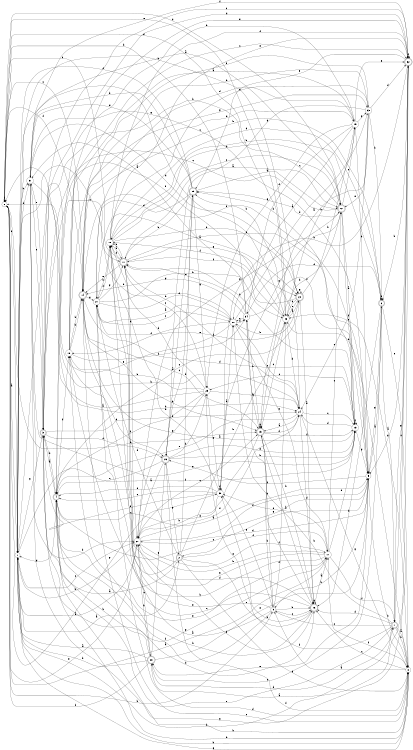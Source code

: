 digraph n28_8 {
__start0 [label="" shape="none"];

rankdir=LR;
size="8,5";

s0 [style="filled", color="black", fillcolor="white" shape="circle", label="0"];
s1 [style="filled", color="black", fillcolor="white" shape="circle", label="1"];
s2 [style="rounded,filled", color="black", fillcolor="white" shape="doublecircle", label="2"];
s3 [style="rounded,filled", color="black", fillcolor="white" shape="doublecircle", label="3"];
s4 [style="rounded,filled", color="black", fillcolor="white" shape="doublecircle", label="4"];
s5 [style="filled", color="black", fillcolor="white" shape="circle", label="5"];
s6 [style="rounded,filled", color="black", fillcolor="white" shape="doublecircle", label="6"];
s7 [style="rounded,filled", color="black", fillcolor="white" shape="doublecircle", label="7"];
s8 [style="filled", color="black", fillcolor="white" shape="circle", label="8"];
s9 [style="filled", color="black", fillcolor="white" shape="circle", label="9"];
s10 [style="filled", color="black", fillcolor="white" shape="circle", label="10"];
s11 [style="rounded,filled", color="black", fillcolor="white" shape="doublecircle", label="11"];
s12 [style="rounded,filled", color="black", fillcolor="white" shape="doublecircle", label="12"];
s13 [style="filled", color="black", fillcolor="white" shape="circle", label="13"];
s14 [style="rounded,filled", color="black", fillcolor="white" shape="doublecircle", label="14"];
s15 [style="rounded,filled", color="black", fillcolor="white" shape="doublecircle", label="15"];
s16 [style="rounded,filled", color="black", fillcolor="white" shape="doublecircle", label="16"];
s17 [style="filled", color="black", fillcolor="white" shape="circle", label="17"];
s18 [style="filled", color="black", fillcolor="white" shape="circle", label="18"];
s19 [style="filled", color="black", fillcolor="white" shape="circle", label="19"];
s20 [style="filled", color="black", fillcolor="white" shape="circle", label="20"];
s21 [style="filled", color="black", fillcolor="white" shape="circle", label="21"];
s22 [style="rounded,filled", color="black", fillcolor="white" shape="doublecircle", label="22"];
s23 [style="filled", color="black", fillcolor="white" shape="circle", label="23"];
s24 [style="filled", color="black", fillcolor="white" shape="circle", label="24"];
s25 [style="rounded,filled", color="black", fillcolor="white" shape="doublecircle", label="25"];
s26 [style="rounded,filled", color="black", fillcolor="white" shape="doublecircle", label="26"];
s27 [style="filled", color="black", fillcolor="white" shape="circle", label="27"];
s28 [style="rounded,filled", color="black", fillcolor="white" shape="doublecircle", label="28"];
s29 [style="filled", color="black", fillcolor="white" shape="circle", label="29"];
s30 [style="filled", color="black", fillcolor="white" shape="circle", label="30"];
s31 [style="filled", color="black", fillcolor="white" shape="circle", label="31"];
s32 [style="rounded,filled", color="black", fillcolor="white" shape="doublecircle", label="32"];
s33 [style="filled", color="black", fillcolor="white" shape="circle", label="33"];
s34 [style="filled", color="black", fillcolor="white" shape="circle", label="34"];
s0 -> s1 [label="a"];
s0 -> s9 [label="b"];
s0 -> s14 [label="c"];
s0 -> s23 [label="d"];
s0 -> s27 [label="e"];
s0 -> s0 [label="f"];
s0 -> s30 [label="g"];
s0 -> s15 [label="h"];
s1 -> s2 [label="a"];
s1 -> s31 [label="b"];
s1 -> s27 [label="c"];
s1 -> s31 [label="d"];
s1 -> s0 [label="e"];
s1 -> s13 [label="f"];
s1 -> s3 [label="g"];
s1 -> s7 [label="h"];
s2 -> s3 [label="a"];
s2 -> s25 [label="b"];
s2 -> s14 [label="c"];
s2 -> s21 [label="d"];
s2 -> s16 [label="e"];
s2 -> s17 [label="f"];
s2 -> s8 [label="g"];
s2 -> s23 [label="h"];
s3 -> s4 [label="a"];
s3 -> s24 [label="b"];
s3 -> s32 [label="c"];
s3 -> s26 [label="d"];
s3 -> s31 [label="e"];
s3 -> s23 [label="f"];
s3 -> s17 [label="g"];
s3 -> s8 [label="h"];
s4 -> s5 [label="a"];
s4 -> s8 [label="b"];
s4 -> s11 [label="c"];
s4 -> s16 [label="d"];
s4 -> s17 [label="e"];
s4 -> s18 [label="f"];
s4 -> s1 [label="g"];
s4 -> s3 [label="h"];
s5 -> s6 [label="a"];
s5 -> s8 [label="b"];
s5 -> s4 [label="c"];
s5 -> s27 [label="d"];
s5 -> s28 [label="e"];
s5 -> s26 [label="f"];
s5 -> s2 [label="g"];
s5 -> s9 [label="h"];
s6 -> s7 [label="a"];
s6 -> s10 [label="b"];
s6 -> s28 [label="c"];
s6 -> s10 [label="d"];
s6 -> s8 [label="e"];
s6 -> s6 [label="f"];
s6 -> s5 [label="g"];
s6 -> s16 [label="h"];
s7 -> s8 [label="a"];
s7 -> s20 [label="b"];
s7 -> s9 [label="c"];
s7 -> s16 [label="d"];
s7 -> s4 [label="e"];
s7 -> s29 [label="f"];
s7 -> s32 [label="g"];
s7 -> s8 [label="h"];
s8 -> s9 [label="a"];
s8 -> s1 [label="b"];
s8 -> s16 [label="c"];
s8 -> s21 [label="d"];
s8 -> s23 [label="e"];
s8 -> s17 [label="f"];
s8 -> s1 [label="g"];
s8 -> s23 [label="h"];
s9 -> s10 [label="a"];
s9 -> s15 [label="b"];
s9 -> s16 [label="c"];
s9 -> s23 [label="d"];
s9 -> s10 [label="e"];
s9 -> s4 [label="f"];
s9 -> s30 [label="g"];
s9 -> s16 [label="h"];
s10 -> s11 [label="a"];
s10 -> s22 [label="b"];
s10 -> s12 [label="c"];
s10 -> s12 [label="d"];
s10 -> s32 [label="e"];
s10 -> s32 [label="f"];
s10 -> s33 [label="g"];
s10 -> s21 [label="h"];
s11 -> s12 [label="a"];
s11 -> s27 [label="b"];
s11 -> s0 [label="c"];
s11 -> s10 [label="d"];
s11 -> s14 [label="e"];
s11 -> s5 [label="f"];
s11 -> s22 [label="g"];
s11 -> s10 [label="h"];
s12 -> s13 [label="a"];
s12 -> s3 [label="b"];
s12 -> s3 [label="c"];
s12 -> s0 [label="d"];
s12 -> s19 [label="e"];
s12 -> s13 [label="f"];
s12 -> s25 [label="g"];
s12 -> s15 [label="h"];
s13 -> s14 [label="a"];
s13 -> s11 [label="b"];
s13 -> s29 [label="c"];
s13 -> s24 [label="d"];
s13 -> s31 [label="e"];
s13 -> s13 [label="f"];
s13 -> s5 [label="g"];
s13 -> s25 [label="h"];
s14 -> s15 [label="a"];
s14 -> s15 [label="b"];
s14 -> s8 [label="c"];
s14 -> s13 [label="d"];
s14 -> s5 [label="e"];
s14 -> s0 [label="f"];
s14 -> s21 [label="g"];
s14 -> s6 [label="h"];
s15 -> s16 [label="a"];
s15 -> s16 [label="b"];
s15 -> s34 [label="c"];
s15 -> s24 [label="d"];
s15 -> s27 [label="e"];
s15 -> s13 [label="f"];
s15 -> s15 [label="g"];
s15 -> s9 [label="h"];
s16 -> s17 [label="a"];
s16 -> s30 [label="b"];
s16 -> s21 [label="c"];
s16 -> s11 [label="d"];
s16 -> s27 [label="e"];
s16 -> s34 [label="f"];
s16 -> s16 [label="g"];
s16 -> s18 [label="h"];
s17 -> s0 [label="a"];
s17 -> s18 [label="b"];
s17 -> s12 [label="c"];
s17 -> s13 [label="d"];
s17 -> s30 [label="e"];
s17 -> s7 [label="f"];
s17 -> s10 [label="g"];
s17 -> s27 [label="h"];
s18 -> s19 [label="a"];
s18 -> s14 [label="b"];
s18 -> s32 [label="c"];
s18 -> s26 [label="d"];
s18 -> s32 [label="e"];
s18 -> s34 [label="f"];
s18 -> s33 [label="g"];
s18 -> s14 [label="h"];
s19 -> s20 [label="a"];
s19 -> s5 [label="b"];
s19 -> s34 [label="c"];
s19 -> s14 [label="d"];
s19 -> s32 [label="e"];
s19 -> s29 [label="f"];
s19 -> s33 [label="g"];
s19 -> s4 [label="h"];
s20 -> s21 [label="a"];
s20 -> s1 [label="b"];
s20 -> s24 [label="c"];
s20 -> s33 [label="d"];
s20 -> s1 [label="e"];
s20 -> s18 [label="f"];
s20 -> s17 [label="g"];
s20 -> s34 [label="h"];
s21 -> s22 [label="a"];
s21 -> s23 [label="b"];
s21 -> s20 [label="c"];
s21 -> s19 [label="d"];
s21 -> s22 [label="e"];
s21 -> s10 [label="f"];
s21 -> s11 [label="g"];
s21 -> s20 [label="h"];
s22 -> s16 [label="a"];
s22 -> s19 [label="b"];
s22 -> s4 [label="c"];
s22 -> s23 [label="d"];
s22 -> s23 [label="e"];
s22 -> s11 [label="f"];
s22 -> s22 [label="g"];
s22 -> s1 [label="h"];
s23 -> s22 [label="a"];
s23 -> s20 [label="b"];
s23 -> s15 [label="c"];
s23 -> s24 [label="d"];
s23 -> s0 [label="e"];
s23 -> s10 [label="f"];
s23 -> s1 [label="g"];
s23 -> s19 [label="h"];
s24 -> s15 [label="a"];
s24 -> s25 [label="b"];
s24 -> s13 [label="c"];
s24 -> s16 [label="d"];
s24 -> s4 [label="e"];
s24 -> s11 [label="f"];
s24 -> s8 [label="g"];
s24 -> s0 [label="h"];
s25 -> s12 [label="a"];
s25 -> s11 [label="b"];
s25 -> s26 [label="c"];
s25 -> s21 [label="d"];
s25 -> s31 [label="e"];
s25 -> s1 [label="f"];
s25 -> s29 [label="g"];
s25 -> s31 [label="h"];
s26 -> s27 [label="a"];
s26 -> s29 [label="b"];
s26 -> s4 [label="c"];
s26 -> s25 [label="d"];
s26 -> s13 [label="e"];
s26 -> s8 [label="f"];
s26 -> s2 [label="g"];
s26 -> s13 [label="h"];
s27 -> s1 [label="a"];
s27 -> s28 [label="b"];
s27 -> s15 [label="c"];
s27 -> s5 [label="d"];
s27 -> s17 [label="e"];
s27 -> s24 [label="f"];
s27 -> s12 [label="g"];
s27 -> s1 [label="h"];
s28 -> s1 [label="a"];
s28 -> s4 [label="b"];
s28 -> s27 [label="c"];
s28 -> s7 [label="d"];
s28 -> s5 [label="e"];
s28 -> s0 [label="f"];
s28 -> s26 [label="g"];
s28 -> s1 [label="h"];
s29 -> s0 [label="a"];
s29 -> s24 [label="b"];
s29 -> s11 [label="c"];
s29 -> s10 [label="d"];
s29 -> s30 [label="e"];
s29 -> s4 [label="f"];
s29 -> s27 [label="g"];
s29 -> s18 [label="h"];
s30 -> s20 [label="a"];
s30 -> s27 [label="b"];
s30 -> s4 [label="c"];
s30 -> s30 [label="d"];
s30 -> s4 [label="e"];
s30 -> s3 [label="f"];
s30 -> s12 [label="g"];
s30 -> s10 [label="h"];
s31 -> s12 [label="a"];
s31 -> s27 [label="b"];
s31 -> s5 [label="c"];
s31 -> s22 [label="d"];
s31 -> s3 [label="e"];
s31 -> s32 [label="f"];
s31 -> s32 [label="g"];
s31 -> s24 [label="h"];
s32 -> s28 [label="a"];
s32 -> s30 [label="b"];
s32 -> s7 [label="c"];
s32 -> s3 [label="d"];
s32 -> s25 [label="e"];
s32 -> s32 [label="f"];
s32 -> s5 [label="g"];
s32 -> s6 [label="h"];
s33 -> s15 [label="a"];
s33 -> s6 [label="b"];
s33 -> s24 [label="c"];
s33 -> s32 [label="d"];
s33 -> s12 [label="e"];
s33 -> s14 [label="f"];
s33 -> s26 [label="g"];
s33 -> s14 [label="h"];
s34 -> s31 [label="a"];
s34 -> s15 [label="b"];
s34 -> s20 [label="c"];
s34 -> s6 [label="d"];
s34 -> s11 [label="e"];
s34 -> s5 [label="f"];
s34 -> s14 [label="g"];
s34 -> s0 [label="h"];

}